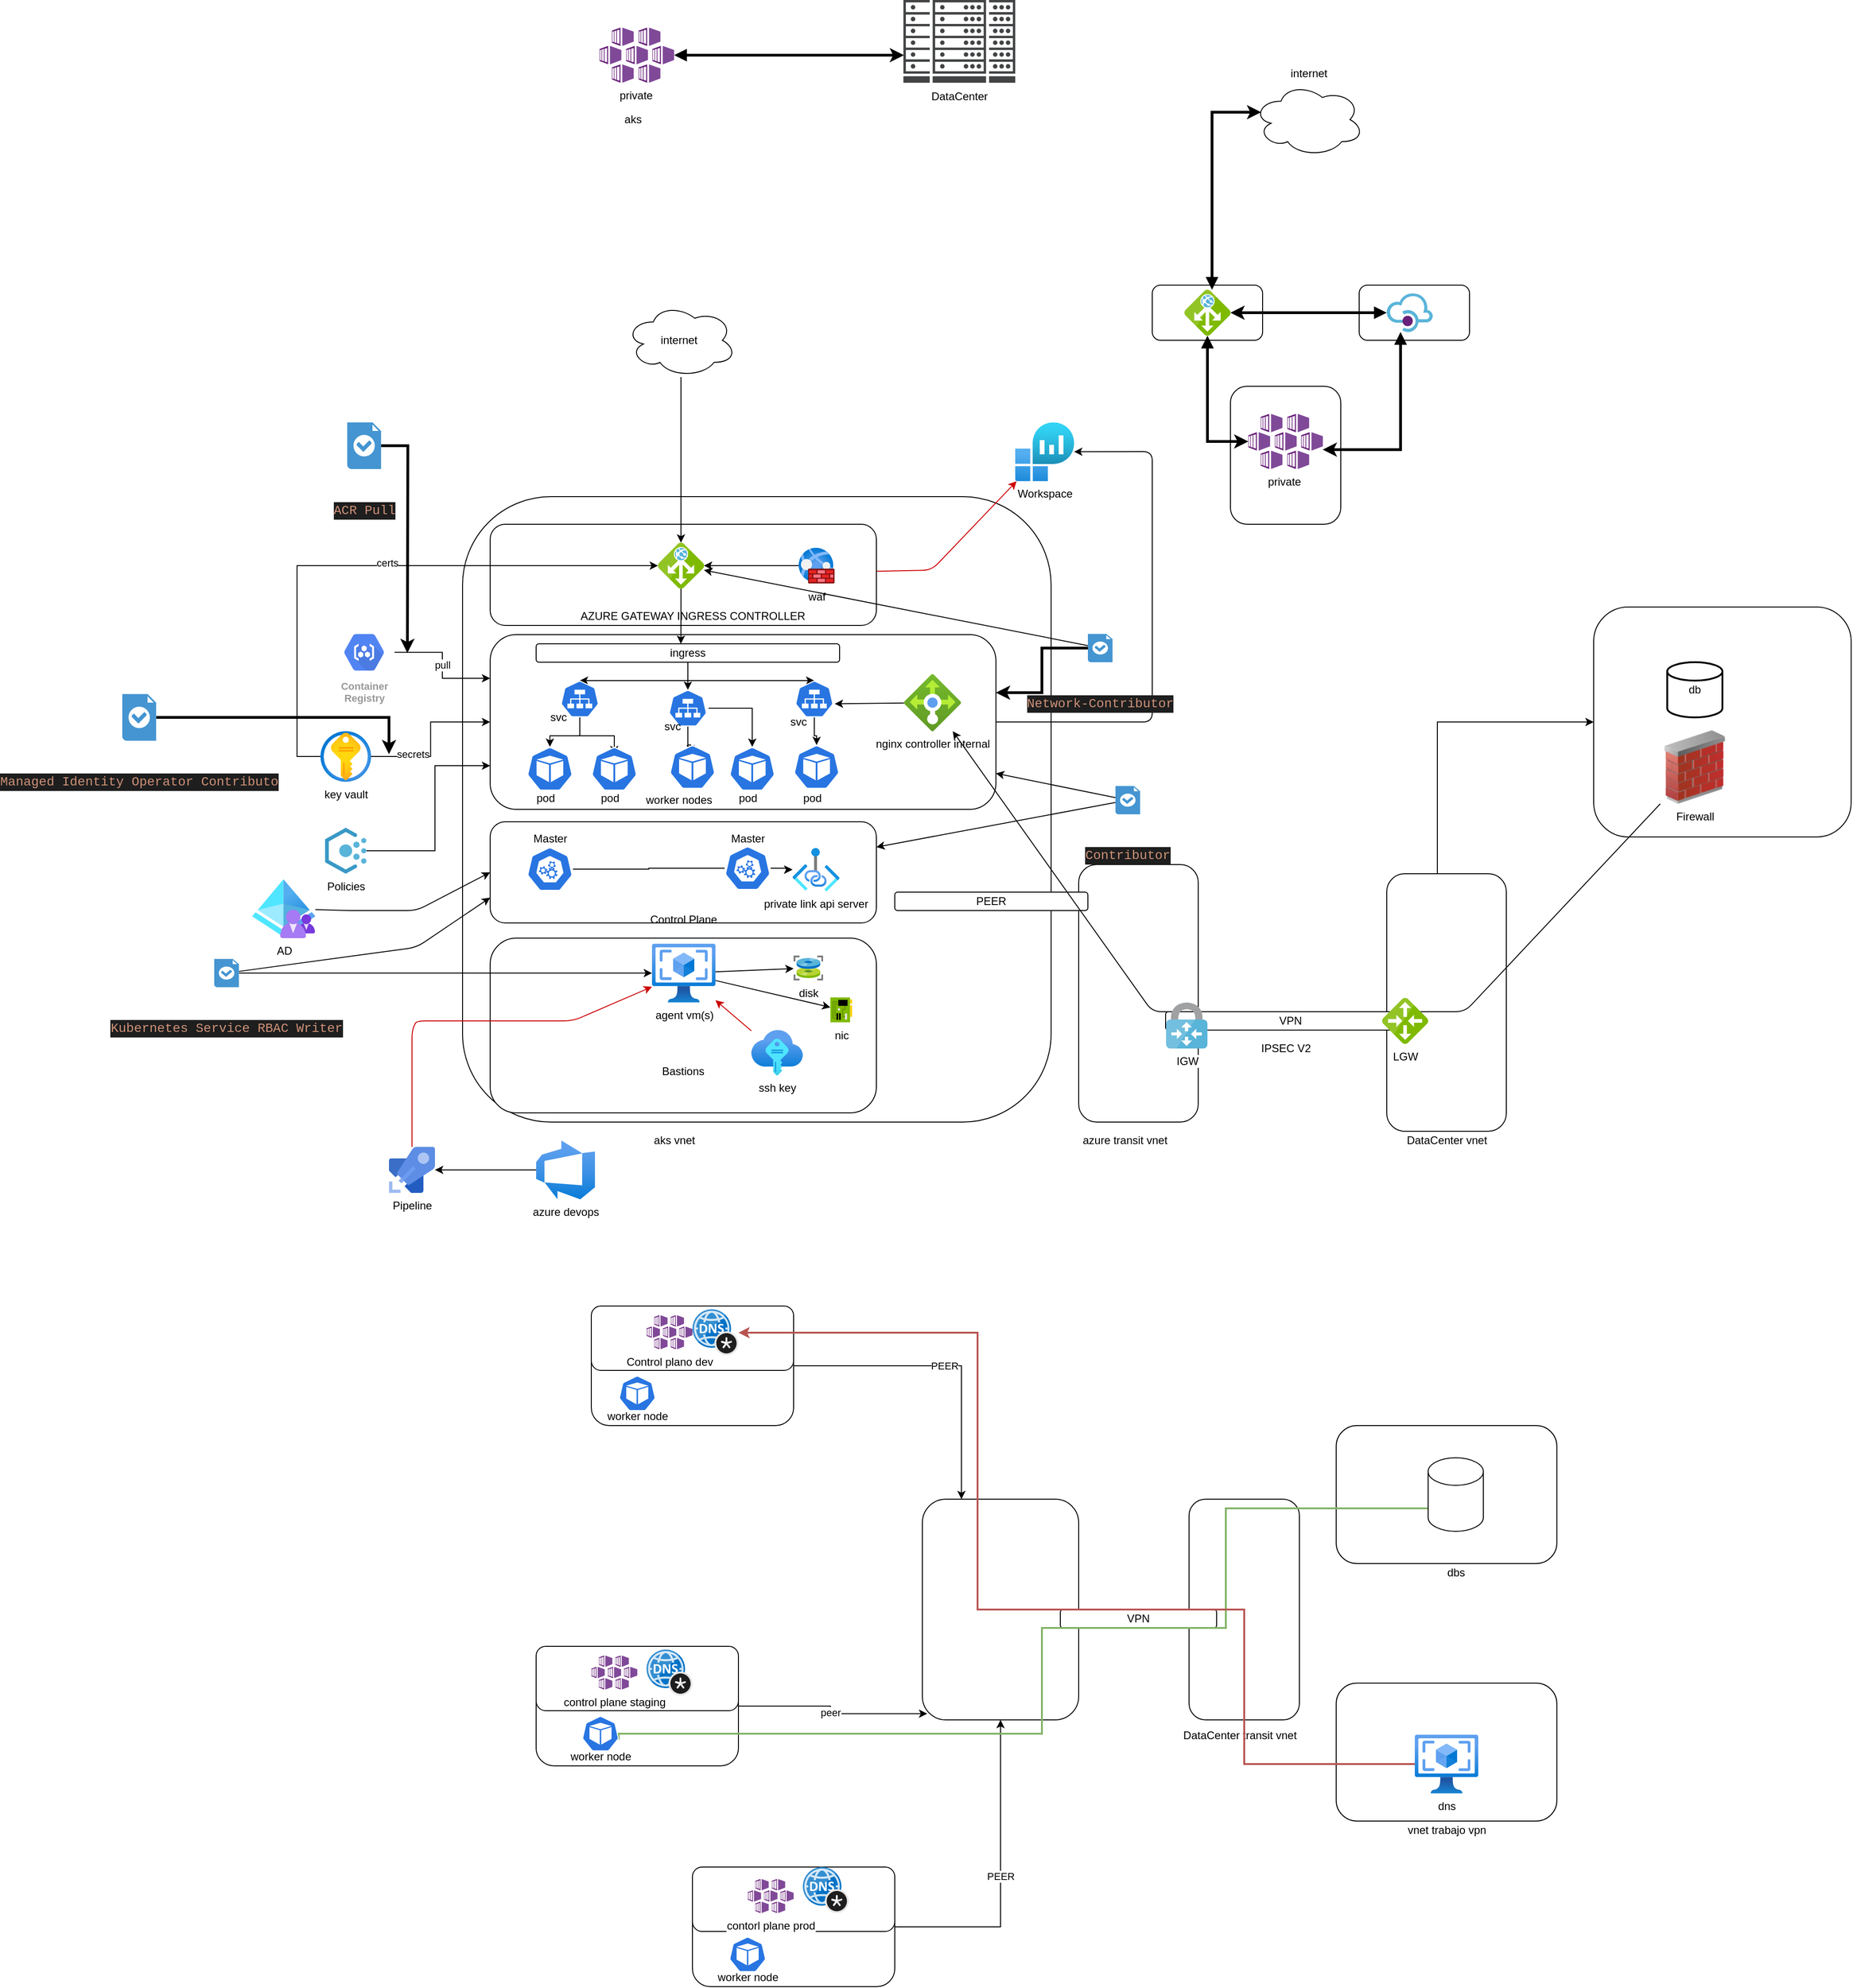 <mxfile>
    <diagram id="TTThRsh9VHPhYnITPpra" name="Page-1">
        <mxGraphModel dx="2020" dy="2997" grid="1" gridSize="10" guides="1" tooltips="1" connect="1" arrows="1" fold="1" page="1" pageScale="1" pageWidth="850" pageHeight="1100" math="0" shadow="0">
            <root>
                <mxCell id="0"/>
                <mxCell id="1" parent="0"/>
                <mxCell id="mL5J574sADA0zTKe58MP-1" value="" style="rounded=1;whiteSpace=wrap;html=1;" parent="1" vertex="1">
                    <mxGeometry x="270" y="200" width="170" height="240" as="geometry"/>
                </mxCell>
                <mxCell id="mL5J574sADA0zTKe58MP-2" value="" style="rounded=1;whiteSpace=wrap;html=1;" parent="1" vertex="1">
                    <mxGeometry x="560" y="200" width="120" height="240" as="geometry"/>
                </mxCell>
                <mxCell id="mL5J574sADA0zTKe58MP-3" value="VPN" style="rounded=1;whiteSpace=wrap;html=1;" parent="1" vertex="1">
                    <mxGeometry x="420" y="320" width="170" height="20" as="geometry"/>
                </mxCell>
                <mxCell id="mL5J574sADA0zTKe58MP-6" value="DataCenter transit vnet" style="text;html=1;align=center;verticalAlign=middle;resizable=0;points=[];autosize=1;strokeColor=none;fillColor=none;" parent="1" vertex="1">
                    <mxGeometry x="540" y="442" width="150" height="30" as="geometry"/>
                </mxCell>
                <mxCell id="mL5J574sADA0zTKe58MP-7" value="" style="rounded=1;whiteSpace=wrap;html=1;" parent="1" vertex="1">
                    <mxGeometry x="720" y="120" width="240" height="150" as="geometry"/>
                </mxCell>
                <mxCell id="mL5J574sADA0zTKe58MP-8" value="dbs" style="text;html=1;align=center;verticalAlign=middle;resizable=0;points=[];autosize=1;strokeColor=none;fillColor=none;" parent="1" vertex="1">
                    <mxGeometry x="835" y="270" width="30" height="20" as="geometry"/>
                </mxCell>
                <mxCell id="mL5J574sADA0zTKe58MP-9" value="" style="rounded=1;whiteSpace=wrap;html=1;" parent="1" vertex="1">
                    <mxGeometry x="720" y="400" width="240" height="150" as="geometry"/>
                </mxCell>
                <mxCell id="mL5J574sADA0zTKe58MP-10" value="vnet trabajo vpn" style="text;html=1;align=center;verticalAlign=middle;resizable=0;points=[];autosize=1;strokeColor=none;fillColor=none;" parent="1" vertex="1">
                    <mxGeometry x="790" y="550" width="100" height="20" as="geometry"/>
                </mxCell>
                <mxCell id="mL5J574sADA0zTKe58MP-37" value="PEER" style="edgeStyle=orthogonalEdgeStyle;rounded=0;orthogonalLoop=1;jettySize=auto;html=1;entryX=0.25;entryY=0;entryDx=0;entryDy=0;" parent="1" source="mL5J574sADA0zTKe58MP-11" target="mL5J574sADA0zTKe58MP-1" edge="1">
                    <mxGeometry relative="1" as="geometry">
                        <mxPoint x="320" y="240" as="targetPoint"/>
                        <Array as="points">
                            <mxPoint x="313" y="55"/>
                        </Array>
                    </mxGeometry>
                </mxCell>
                <mxCell id="mL5J574sADA0zTKe58MP-11" value="" style="rounded=1;whiteSpace=wrap;html=1;" parent="1" vertex="1">
                    <mxGeometry x="-90" y="-10" width="220" height="130" as="geometry"/>
                </mxCell>
                <mxCell id="mL5J574sADA0zTKe58MP-12" value="" style="rounded=1;whiteSpace=wrap;html=1;" parent="1" vertex="1">
                    <mxGeometry x="-90" y="-10" width="220" height="70" as="geometry"/>
                </mxCell>
                <mxCell id="mL5J574sADA0zTKe58MP-38" value="peer" style="edgeStyle=orthogonalEdgeStyle;rounded=0;orthogonalLoop=1;jettySize=auto;html=1;entryX=0.031;entryY=0.972;entryDx=0;entryDy=0;entryPerimeter=0;" parent="1" source="mL5J574sADA0zTKe58MP-14" target="mL5J574sADA0zTKe58MP-1" edge="1">
                    <mxGeometry relative="1" as="geometry"/>
                </mxCell>
                <mxCell id="mL5J574sADA0zTKe58MP-14" value="" style="rounded=1;whiteSpace=wrap;html=1;" parent="1" vertex="1">
                    <mxGeometry x="-150" y="360" width="220" height="130" as="geometry"/>
                </mxCell>
                <mxCell id="mL5J574sADA0zTKe58MP-15" value="" style="rounded=1;whiteSpace=wrap;html=1;" parent="1" vertex="1">
                    <mxGeometry x="-150" y="360" width="220" height="70" as="geometry"/>
                </mxCell>
                <mxCell id="mL5J574sADA0zTKe58MP-39" value="PEER" style="edgeStyle=orthogonalEdgeStyle;rounded=0;orthogonalLoop=1;jettySize=auto;html=1;entryX=0.5;entryY=1;entryDx=0;entryDy=0;" parent="1" source="mL5J574sADA0zTKe58MP-16" target="mL5J574sADA0zTKe58MP-1" edge="1">
                    <mxGeometry relative="1" as="geometry"/>
                </mxCell>
                <mxCell id="mL5J574sADA0zTKe58MP-16" value="" style="rounded=1;whiteSpace=wrap;html=1;" parent="1" vertex="1">
                    <mxGeometry x="20" y="600" width="220" height="130" as="geometry"/>
                </mxCell>
                <mxCell id="mL5J574sADA0zTKe58MP-17" value="" style="rounded=1;whiteSpace=wrap;html=1;" parent="1" vertex="1">
                    <mxGeometry x="20" y="600" width="220" height="70" as="geometry"/>
                </mxCell>
                <mxCell id="mL5J574sADA0zTKe58MP-27" value="Control plano dev" style="sketch=0;aspect=fixed;html=1;points=[];align=center;image;fontSize=12;image=img/lib/mscae/Kubernetes_Services.svg;" parent="1" vertex="1">
                    <mxGeometry x="-30" width="50" height="37" as="geometry"/>
                </mxCell>
                <mxCell id="mL5J574sADA0zTKe58MP-28" value="control plane staging" style="sketch=0;aspect=fixed;html=1;points=[];align=center;image;fontSize=12;image=img/lib/mscae/Kubernetes_Services.svg;" parent="1" vertex="1">
                    <mxGeometry x="-90" y="370" width="50" height="37" as="geometry"/>
                </mxCell>
                <mxCell id="mL5J574sADA0zTKe58MP-29" value="contorl plane prod" style="sketch=0;aspect=fixed;html=1;points=[];align=center;image;fontSize=12;image=img/lib/mscae/Kubernetes_Services.svg;" parent="1" vertex="1">
                    <mxGeometry x="80" y="613" width="50" height="37" as="geometry"/>
                </mxCell>
                <mxCell id="mL5J574sADA0zTKe58MP-30" value="" style="sketch=0;html=1;dashed=0;whitespace=wrap;fillColor=#2875E2;strokeColor=#ffffff;points=[[0.005,0.63,0],[0.1,0.2,0],[0.9,0.2,0],[0.5,0,0],[0.995,0.63,0],[0.72,0.99,0],[0.5,1,0],[0.28,0.99,0]];shape=mxgraph.kubernetes.icon;prIcon=pod" parent="1" vertex="1">
                    <mxGeometry x="-60" y="60" width="40" height="50" as="geometry"/>
                </mxCell>
                <mxCell id="mL5J574sADA0zTKe58MP-31" value="worker node" style="text;html=1;align=center;verticalAlign=middle;resizable=0;points=[];autosize=1;strokeColor=none;fillColor=none;" parent="1" vertex="1">
                    <mxGeometry x="-80" y="100" width="80" height="20" as="geometry"/>
                </mxCell>
                <mxCell id="mL5J574sADA0zTKe58MP-47" style="edgeStyle=orthogonalEdgeStyle;rounded=0;orthogonalLoop=1;jettySize=auto;html=1;entryX=0;entryY=0.5;entryDx=0;entryDy=0;entryPerimeter=0;strokeWidth=2;fillColor=#d5e8d4;strokeColor=#82b366;exitX=0.995;exitY=0.63;exitDx=0;exitDy=0;exitPerimeter=0;" parent="1" source="mL5J574sADA0zTKe58MP-32" target="mL5J574sADA0zTKe58MP-40" edge="1">
                    <mxGeometry relative="1" as="geometry">
                        <Array as="points">
                            <mxPoint x="-60" y="455"/>
                            <mxPoint x="400" y="455"/>
                            <mxPoint x="400" y="340"/>
                            <mxPoint x="600" y="340"/>
                            <mxPoint x="600" y="210"/>
                            <mxPoint x="830" y="210"/>
                            <mxPoint x="830" y="195"/>
                        </Array>
                    </mxGeometry>
                </mxCell>
                <mxCell id="mL5J574sADA0zTKe58MP-32" value="" style="sketch=0;html=1;dashed=0;whitespace=wrap;fillColor=#2875E2;strokeColor=#ffffff;points=[[0.005,0.63,0],[0.1,0.2,0],[0.9,0.2,0],[0.5,0,0],[0.995,0.63,0],[0.72,0.99,0],[0.5,1,0],[0.28,0.99,0]];shape=mxgraph.kubernetes.icon;prIcon=pod" parent="1" vertex="1">
                    <mxGeometry x="-100" y="430" width="40" height="50" as="geometry"/>
                </mxCell>
                <mxCell id="mL5J574sADA0zTKe58MP-33" value="worker node" style="text;html=1;align=center;verticalAlign=middle;resizable=0;points=[];autosize=1;strokeColor=none;fillColor=none;" parent="1" vertex="1">
                    <mxGeometry x="-120" y="470" width="80" height="20" as="geometry"/>
                </mxCell>
                <mxCell id="mL5J574sADA0zTKe58MP-34" value="" style="sketch=0;html=1;dashed=0;whitespace=wrap;fillColor=#2875E2;strokeColor=#ffffff;points=[[0.005,0.63,0],[0.1,0.2,0],[0.9,0.2,0],[0.5,0,0],[0.995,0.63,0],[0.72,0.99,0],[0.5,1,0],[0.28,0.99,0]];shape=mxgraph.kubernetes.icon;prIcon=pod" parent="1" vertex="1">
                    <mxGeometry x="60" y="670" width="40" height="50" as="geometry"/>
                </mxCell>
                <mxCell id="mL5J574sADA0zTKe58MP-35" value="worker node" style="text;html=1;align=center;verticalAlign=middle;resizable=0;points=[];autosize=1;strokeColor=none;fillColor=none;" parent="1" vertex="1">
                    <mxGeometry x="40" y="710" width="80" height="20" as="geometry"/>
                </mxCell>
                <mxCell id="mL5J574sADA0zTKe58MP-40" value="" style="shape=cylinder3;whiteSpace=wrap;html=1;boundedLbl=1;backgroundOutline=1;size=15;" parent="1" vertex="1">
                    <mxGeometry x="820" y="155" width="60" height="80" as="geometry"/>
                </mxCell>
                <mxCell id="mL5J574sADA0zTKe58MP-42" value="" style="sketch=0;aspect=fixed;html=1;points=[];align=center;image;fontSize=12;image=img/lib/mscae/DNS_Private_Zones.svg;" parent="1" vertex="1">
                    <mxGeometry x="20" y="-6.5" width="50" height="50" as="geometry"/>
                </mxCell>
                <mxCell id="mL5J574sADA0zTKe58MP-43" value="" style="sketch=0;aspect=fixed;html=1;points=[];align=center;image;fontSize=12;image=img/lib/mscae/DNS_Private_Zones.svg;" parent="1" vertex="1">
                    <mxGeometry x="-30" y="363.5" width="50" height="50" as="geometry"/>
                </mxCell>
                <mxCell id="mL5J574sADA0zTKe58MP-44" value="" style="sketch=0;aspect=fixed;html=1;points=[];align=center;image;fontSize=12;image=img/lib/mscae/DNS_Private_Zones.svg;" parent="1" vertex="1">
                    <mxGeometry x="140" y="600" width="50" height="50" as="geometry"/>
                </mxCell>
                <mxCell id="mL5J574sADA0zTKe58MP-46" style="edgeStyle=orthogonalEdgeStyle;rounded=0;orthogonalLoop=1;jettySize=auto;html=1;fillColor=#f8cecc;strokeColor=#b85450;strokeWidth=2;" parent="1" source="mL5J574sADA0zTKe58MP-45" target="mL5J574sADA0zTKe58MP-42" edge="1">
                    <mxGeometry relative="1" as="geometry">
                        <Array as="points">
                            <mxPoint x="620" y="488"/>
                            <mxPoint x="620" y="320"/>
                            <mxPoint x="330" y="320"/>
                            <mxPoint x="330" y="19"/>
                        </Array>
                        <mxPoint x="396.07" y="330.059" as="targetPoint"/>
                    </mxGeometry>
                </mxCell>
                <mxCell id="mL5J574sADA0zTKe58MP-45" value="dns" style="aspect=fixed;html=1;points=[];align=center;image;fontSize=12;image=img/lib/azure2/compute/VM_Images_Classic.svg;" parent="1" vertex="1">
                    <mxGeometry x="805.5" y="456" width="69" height="64" as="geometry"/>
                </mxCell>
                <mxCell id="GSVdhNLgLnMVehnlgmYs-1" value="" style="rounded=1;whiteSpace=wrap;html=1;" parent="1" vertex="1">
                    <mxGeometry x="-230" y="-890" width="640" height="680" as="geometry"/>
                </mxCell>
                <mxCell id="GSVdhNLgLnMVehnlgmYs-2" value="" style="rounded=1;whiteSpace=wrap;html=1;" parent="1" vertex="1">
                    <mxGeometry x="440" y="-490" width="130" height="280" as="geometry"/>
                </mxCell>
                <mxCell id="GSVdhNLgLnMVehnlgmYs-3" value="PEER" style="rounded=1;whiteSpace=wrap;html=1;" parent="1" vertex="1">
                    <mxGeometry x="240" y="-460" width="210" height="20" as="geometry"/>
                </mxCell>
                <mxCell id="24" style="edgeStyle=none;html=1;strokeColor=#CC0000;" parent="1" source="GSVdhNLgLnMVehnlgmYs-4" target="23" edge="1">
                    <mxGeometry relative="1" as="geometry">
                        <Array as="points">
                            <mxPoint x="280" y="-810"/>
                        </Array>
                    </mxGeometry>
                </mxCell>
                <mxCell id="GSVdhNLgLnMVehnlgmYs-4" value="" style="rounded=1;whiteSpace=wrap;html=1;" parent="1" vertex="1">
                    <mxGeometry x="-200" y="-860" width="420" height="110" as="geometry"/>
                </mxCell>
                <mxCell id="25" style="edgeStyle=none;html=1;" parent="1" source="GSVdhNLgLnMVehnlgmYs-5" target="23" edge="1">
                    <mxGeometry relative="1" as="geometry">
                        <Array as="points">
                            <mxPoint x="520" y="-645"/>
                            <mxPoint x="520" y="-939"/>
                        </Array>
                    </mxGeometry>
                </mxCell>
                <mxCell id="GSVdhNLgLnMVehnlgmYs-5" value="" style="rounded=1;whiteSpace=wrap;html=1;" parent="1" vertex="1">
                    <mxGeometry x="-200" y="-740" width="550" height="190" as="geometry"/>
                </mxCell>
                <mxCell id="GSVdhNLgLnMVehnlgmYs-6" value="" style="rounded=1;whiteSpace=wrap;html=1;" parent="1" vertex="1">
                    <mxGeometry x="-200" y="-536.5" width="420" height="110" as="geometry"/>
                </mxCell>
                <mxCell id="GSVdhNLgLnMVehnlgmYs-7" value="aks vnet" style="text;html=1;align=center;verticalAlign=middle;resizable=0;points=[];autosize=1;strokeColor=none;fillColor=none;" parent="1" vertex="1">
                    <mxGeometry x="-30" y="-200" width="60" height="20" as="geometry"/>
                </mxCell>
                <mxCell id="GSVdhNLgLnMVehnlgmYs-8" value="AZURE GATEWAY INGRESS CONTROLLER" style="text;html=1;align=center;verticalAlign=middle;resizable=0;points=[];autosize=1;strokeColor=none;fillColor=none;" parent="1" vertex="1">
                    <mxGeometry x="-110" y="-770" width="260" height="20" as="geometry"/>
                </mxCell>
                <mxCell id="GSVdhNLgLnMVehnlgmYs-9" value="worker nodes" style="text;html=1;align=center;verticalAlign=middle;resizable=0;points=[];autosize=1;strokeColor=none;fillColor=none;" parent="1" vertex="1">
                    <mxGeometry x="-40" y="-570" width="90" height="20" as="geometry"/>
                </mxCell>
                <mxCell id="GSVdhNLgLnMVehnlgmYs-10" value="Control Plane" style="text;html=1;align=center;verticalAlign=middle;resizable=0;points=[];autosize=1;strokeColor=none;fillColor=none;" parent="1" vertex="1">
                    <mxGeometry x="-35" y="-440" width="90" height="20" as="geometry"/>
                </mxCell>
                <mxCell id="GSVdhNLgLnMVehnlgmYs-63" style="edgeStyle=orthogonalEdgeStyle;rounded=0;orthogonalLoop=1;jettySize=auto;html=1;entryX=0;entryY=0.5;entryDx=0;entryDy=0;" parent="1" source="GSVdhNLgLnMVehnlgmYs-11" target="GSVdhNLgLnMVehnlgmYs-13" edge="1">
                    <mxGeometry relative="1" as="geometry">
                        <Array as="points">
                            <mxPoint x="830" y="-645"/>
                        </Array>
                    </mxGeometry>
                </mxCell>
                <mxCell id="GSVdhNLgLnMVehnlgmYs-11" value="" style="rounded=1;whiteSpace=wrap;html=1;" parent="1" vertex="1">
                    <mxGeometry x="775" y="-480" width="130" height="280" as="geometry"/>
                </mxCell>
                <mxCell id="GSVdhNLgLnMVehnlgmYs-12" value="VPN" style="rounded=1;whiteSpace=wrap;html=1;" parent="1" vertex="1">
                    <mxGeometry x="534.5" y="-330" width="271" height="20" as="geometry"/>
                </mxCell>
                <mxCell id="GSVdhNLgLnMVehnlgmYs-13" value="" style="rounded=1;whiteSpace=wrap;html=1;" parent="1" vertex="1">
                    <mxGeometry x="1000" y="-770" width="280" height="250" as="geometry"/>
                </mxCell>
                <mxCell id="GSVdhNLgLnMVehnlgmYs-14" value="private link api server" style="aspect=fixed;html=1;points=[];align=center;image;fontSize=12;image=img/lib/azure2/networking/Private_Link.svg;" parent="1" vertex="1">
                    <mxGeometry x="128.73" y="-508" width="51.27" height="47" as="geometry"/>
                </mxCell>
                <mxCell id="GSVdhNLgLnMVehnlgmYs-23" style="edgeStyle=orthogonalEdgeStyle;rounded=0;orthogonalLoop=1;jettySize=auto;html=1;entryX=0.477;entryY=0;entryDx=0;entryDy=0;entryPerimeter=0;" parent="1" source="GSVdhNLgLnMVehnlgmYs-15" target="GSVdhNLgLnMVehnlgmYs-18" edge="1">
                    <mxGeometry relative="1" as="geometry"/>
                </mxCell>
                <mxCell id="GSVdhNLgLnMVehnlgmYs-15" value="" style="sketch=0;aspect=fixed;html=1;points=[];align=center;image;fontSize=12;image=img/lib/mscae/Application_Gateway.svg;" parent="1" vertex="1">
                    <mxGeometry x="-17.5" y="-840" width="50" height="50" as="geometry"/>
                </mxCell>
                <mxCell id="GSVdhNLgLnMVehnlgmYs-24" style="edgeStyle=orthogonalEdgeStyle;rounded=0;orthogonalLoop=1;jettySize=auto;html=1;" parent="1" source="GSVdhNLgLnMVehnlgmYs-18" target="GSVdhNLgLnMVehnlgmYs-19" edge="1">
                    <mxGeometry relative="1" as="geometry"/>
                </mxCell>
                <mxCell id="GSVdhNLgLnMVehnlgmYs-25" style="edgeStyle=orthogonalEdgeStyle;rounded=0;orthogonalLoop=1;jettySize=auto;html=1;entryX=0.5;entryY=0;entryDx=0;entryDy=0;entryPerimeter=0;" parent="1" source="GSVdhNLgLnMVehnlgmYs-18" target="GSVdhNLgLnMVehnlgmYs-21" edge="1">
                    <mxGeometry relative="1" as="geometry"/>
                </mxCell>
                <mxCell id="GSVdhNLgLnMVehnlgmYs-26" style="edgeStyle=orthogonalEdgeStyle;rounded=0;orthogonalLoop=1;jettySize=auto;html=1;entryX=0.5;entryY=0;entryDx=0;entryDy=0;entryPerimeter=0;" parent="1" source="GSVdhNLgLnMVehnlgmYs-18" target="GSVdhNLgLnMVehnlgmYs-20" edge="1">
                    <mxGeometry relative="1" as="geometry"/>
                </mxCell>
                <mxCell id="GSVdhNLgLnMVehnlgmYs-18" value="ingress" style="rounded=1;whiteSpace=wrap;html=1;" parent="1" vertex="1">
                    <mxGeometry x="-150" y="-730" width="330" height="20" as="geometry"/>
                </mxCell>
                <mxCell id="GSVdhNLgLnMVehnlgmYs-34" style="edgeStyle=orthogonalEdgeStyle;rounded=0;orthogonalLoop=1;jettySize=auto;html=1;entryX=0.5;entryY=0.167;entryDx=0;entryDy=0;entryPerimeter=0;" parent="1" source="GSVdhNLgLnMVehnlgmYs-19" target="GSVdhNLgLnMVehnlgmYs-27" edge="1">
                    <mxGeometry relative="1" as="geometry"/>
                </mxCell>
                <mxCell id="GSVdhNLgLnMVehnlgmYs-35" style="edgeStyle=orthogonalEdgeStyle;rounded=0;orthogonalLoop=1;jettySize=auto;html=1;entryX=0.5;entryY=0;entryDx=0;entryDy=0;entryPerimeter=0;" parent="1" source="GSVdhNLgLnMVehnlgmYs-19" target="GSVdhNLgLnMVehnlgmYs-22" edge="1">
                    <mxGeometry relative="1" as="geometry"/>
                </mxCell>
                <mxCell id="GSVdhNLgLnMVehnlgmYs-19" value="" style="sketch=0;html=1;dashed=0;whitespace=wrap;fillColor=#2875E2;strokeColor=#ffffff;points=[[0.005,0.63,0],[0.1,0.2,0],[0.9,0.2,0],[0.5,0,0],[0.995,0.63,0],[0.72,0.99,0],[0.5,1,0],[0.28,0.99,0]];shape=mxgraph.kubernetes.icon;prIcon=svc" parent="1" vertex="1">
                    <mxGeometry x="-125" y="-690" width="45" height="40" as="geometry"/>
                </mxCell>
                <mxCell id="GSVdhNLgLnMVehnlgmYs-31" style="edgeStyle=orthogonalEdgeStyle;rounded=0;orthogonalLoop=1;jettySize=auto;html=1;entryX=0.46;entryY=0.188;entryDx=0;entryDy=0;entryPerimeter=0;" parent="1" source="GSVdhNLgLnMVehnlgmYs-20" target="GSVdhNLgLnMVehnlgmYs-29" edge="1">
                    <mxGeometry relative="1" as="geometry"/>
                </mxCell>
                <mxCell id="GSVdhNLgLnMVehnlgmYs-32" style="edgeStyle=orthogonalEdgeStyle;rounded=0;orthogonalLoop=1;jettySize=auto;html=1;entryX=0.5;entryY=0;entryDx=0;entryDy=0;entryPerimeter=0;" parent="1" source="GSVdhNLgLnMVehnlgmYs-20" target="GSVdhNLgLnMVehnlgmYs-30" edge="1">
                    <mxGeometry relative="1" as="geometry"/>
                </mxCell>
                <mxCell id="GSVdhNLgLnMVehnlgmYs-20" value="" style="sketch=0;html=1;dashed=0;whitespace=wrap;fillColor=#2875E2;strokeColor=#ffffff;points=[[0.005,0.63,0],[0.1,0.2,0],[0.9,0.2,0],[0.5,0,0],[0.995,0.63,0],[0.72,0.99,0],[0.5,1,0],[0.28,0.99,0]];shape=mxgraph.kubernetes.icon;prIcon=svc" parent="1" vertex="1">
                    <mxGeometry x="-7.5" y="-680" width="45" height="40" as="geometry"/>
                </mxCell>
                <mxCell id="GSVdhNLgLnMVehnlgmYs-33" style="edgeStyle=orthogonalEdgeStyle;rounded=0;orthogonalLoop=1;jettySize=auto;html=1;entryX=0.5;entryY=0;entryDx=0;entryDy=0;entryPerimeter=0;" parent="1" source="GSVdhNLgLnMVehnlgmYs-21" target="GSVdhNLgLnMVehnlgmYs-28" edge="1">
                    <mxGeometry relative="1" as="geometry"/>
                </mxCell>
                <mxCell id="GSVdhNLgLnMVehnlgmYs-21" value="" style="sketch=0;html=1;dashed=0;whitespace=wrap;fillColor=#2875E2;strokeColor=#ffffff;points=[[0.005,0.63,0],[0.1,0.2,0],[0.9,0.2,0],[0.5,0,0],[0.995,0.63,0],[0.72,0.99,0],[0.5,1,0],[0.28,0.99,0]];shape=mxgraph.kubernetes.icon;prIcon=svc" parent="1" vertex="1">
                    <mxGeometry x="130" y="-690" width="45" height="40" as="geometry"/>
                </mxCell>
                <mxCell id="GSVdhNLgLnMVehnlgmYs-22" value="" style="sketch=0;html=1;dashed=0;whitespace=wrap;fillColor=#2875E2;strokeColor=#ffffff;points=[[0.005,0.63,0],[0.1,0.2,0],[0.9,0.2,0],[0.5,0,0],[0.995,0.63,0],[0.72,0.99,0],[0.5,1,0],[0.28,0.99,0]];shape=mxgraph.kubernetes.icon;prIcon=pod" parent="1" vertex="1">
                    <mxGeometry x="-160" y="-618" width="50" height="48" as="geometry"/>
                </mxCell>
                <mxCell id="GSVdhNLgLnMVehnlgmYs-27" value="" style="sketch=0;html=1;dashed=0;whitespace=wrap;fillColor=#2875E2;strokeColor=#ffffff;points=[[0.005,0.63,0],[0.1,0.2,0],[0.9,0.2,0],[0.5,0,0],[0.995,0.63,0],[0.72,0.99,0],[0.5,1,0],[0.28,0.99,0]];shape=mxgraph.kubernetes.icon;prIcon=pod" parent="1" vertex="1">
                    <mxGeometry x="-90" y="-618" width="50" height="48" as="geometry"/>
                </mxCell>
                <mxCell id="GSVdhNLgLnMVehnlgmYs-28" value="" style="sketch=0;html=1;dashed=0;whitespace=wrap;fillColor=#2875E2;strokeColor=#ffffff;points=[[0.005,0.63,0],[0.1,0.2,0],[0.9,0.2,0],[0.5,0,0],[0.995,0.63,0],[0.72,0.99,0],[0.5,1,0],[0.28,0.99,0]];shape=mxgraph.kubernetes.icon;prIcon=pod" parent="1" vertex="1">
                    <mxGeometry x="130" y="-620" width="50" height="48" as="geometry"/>
                </mxCell>
                <mxCell id="GSVdhNLgLnMVehnlgmYs-29" value="" style="sketch=0;html=1;dashed=0;whitespace=wrap;fillColor=#2875E2;strokeColor=#ffffff;points=[[0.005,0.63,0],[0.1,0.2,0],[0.9,0.2,0],[0.5,0,0],[0.995,0.63,0],[0.72,0.99,0],[0.5,1,0],[0.28,0.99,0]];shape=mxgraph.kubernetes.icon;prIcon=pod" parent="1" vertex="1">
                    <mxGeometry x="-5" y="-620" width="50" height="48" as="geometry"/>
                </mxCell>
                <mxCell id="GSVdhNLgLnMVehnlgmYs-30" value="" style="sketch=0;html=1;dashed=0;whitespace=wrap;fillColor=#2875E2;strokeColor=#ffffff;points=[[0.005,0.63,0],[0.1,0.2,0],[0.9,0.2,0],[0.5,0,0],[0.995,0.63,0],[0.72,0.99,0],[0.5,1,0],[0.28,0.99,0]];shape=mxgraph.kubernetes.icon;prIcon=pod" parent="1" vertex="1">
                    <mxGeometry x="60" y="-618" width="50" height="48" as="geometry"/>
                </mxCell>
                <mxCell id="GSVdhNLgLnMVehnlgmYs-37" style="edgeStyle=orthogonalEdgeStyle;rounded=0;orthogonalLoop=1;jettySize=auto;html=1;" parent="1" source="GSVdhNLgLnMVehnlgmYs-36" target="GSVdhNLgLnMVehnlgmYs-15" edge="1">
                    <mxGeometry relative="1" as="geometry"/>
                </mxCell>
                <mxCell id="GSVdhNLgLnMVehnlgmYs-36" value="waf" style="aspect=fixed;html=1;points=[];align=center;image;fontSize=12;image=img/lib/azure2/networking/Web_Application_Firewall_Policies_WAF.svg;" parent="1" vertex="1">
                    <mxGeometry x="135.5" y="-834.5" width="39" height="39" as="geometry"/>
                </mxCell>
                <mxCell id="GSVdhNLgLnMVehnlgmYs-42" style="edgeStyle=orthogonalEdgeStyle;rounded=0;orthogonalLoop=1;jettySize=auto;html=1;startArrow=none;" parent="1" source="GSVdhNLgLnMVehnlgmYs-39" target="GSVdhNLgLnMVehnlgmYs-14" edge="1">
                    <mxGeometry relative="1" as="geometry"/>
                </mxCell>
                <mxCell id="GSVdhNLgLnMVehnlgmYs-38" value="" style="sketch=0;html=1;dashed=0;whitespace=wrap;fillColor=#2875E2;strokeColor=#ffffff;points=[[0.005,0.63,0],[0.1,0.2,0],[0.9,0.2,0],[0.5,0,0],[0.995,0.63,0],[0.72,0.99,0],[0.5,1,0],[0.28,0.99,0]];shape=mxgraph.kubernetes.icon;prIcon=master" parent="1" vertex="1">
                    <mxGeometry x="-160" y="-509" width="50" height="48" as="geometry"/>
                </mxCell>
                <mxCell id="GSVdhNLgLnMVehnlgmYs-41" style="edgeStyle=orthogonalEdgeStyle;rounded=0;orthogonalLoop=1;jettySize=auto;html=1;" parent="1" source="GSVdhNLgLnMVehnlgmYs-39" target="GSVdhNLgLnMVehnlgmYs-14" edge="1">
                    <mxGeometry relative="1" as="geometry"/>
                </mxCell>
                <mxCell id="GSVdhNLgLnMVehnlgmYs-43" value="svc" style="text;html=1;align=center;verticalAlign=middle;resizable=0;points=[];autosize=1;strokeColor=none;fillColor=none;" parent="1" vertex="1">
                    <mxGeometry x="-141" y="-660" width="30" height="20" as="geometry"/>
                </mxCell>
                <mxCell id="GSVdhNLgLnMVehnlgmYs-44" value="svc" style="text;html=1;align=center;verticalAlign=middle;resizable=0;points=[];autosize=1;strokeColor=none;fillColor=none;" parent="1" vertex="1">
                    <mxGeometry x="-17.5" y="-650" width="30" height="20" as="geometry"/>
                </mxCell>
                <mxCell id="GSVdhNLgLnMVehnlgmYs-45" value="svc" style="text;html=1;align=center;verticalAlign=middle;resizable=0;points=[];autosize=1;strokeColor=none;fillColor=none;" parent="1" vertex="1">
                    <mxGeometry x="120" y="-655" width="30" height="20" as="geometry"/>
                </mxCell>
                <mxCell id="GSVdhNLgLnMVehnlgmYs-46" value="pod" style="text;html=1;align=center;verticalAlign=middle;resizable=0;points=[];autosize=1;strokeColor=none;fillColor=none;" parent="1" vertex="1">
                    <mxGeometry x="-160" y="-572" width="40" height="20" as="geometry"/>
                </mxCell>
                <mxCell id="GSVdhNLgLnMVehnlgmYs-48" value="pod" style="text;html=1;align=center;verticalAlign=middle;resizable=0;points=[];autosize=1;strokeColor=none;fillColor=none;" parent="1" vertex="1">
                    <mxGeometry x="-90" y="-572" width="40" height="20" as="geometry"/>
                </mxCell>
                <mxCell id="GSVdhNLgLnMVehnlgmYs-49" value="pod" style="text;html=1;align=center;verticalAlign=middle;resizable=0;points=[];autosize=1;strokeColor=none;fillColor=none;" parent="1" vertex="1">
                    <mxGeometry x="60" y="-572" width="40" height="20" as="geometry"/>
                </mxCell>
                <mxCell id="GSVdhNLgLnMVehnlgmYs-50" value="pod" style="text;html=1;align=center;verticalAlign=middle;resizable=0;points=[];autosize=1;strokeColor=none;fillColor=none;" parent="1" vertex="1">
                    <mxGeometry x="130" y="-572" width="40" height="20" as="geometry"/>
                </mxCell>
                <mxCell id="GSVdhNLgLnMVehnlgmYs-52" value="pull" style="edgeStyle=orthogonalEdgeStyle;rounded=0;orthogonalLoop=1;jettySize=auto;html=1;entryX=0;entryY=0.25;entryDx=0;entryDy=0;" parent="1" source="GSVdhNLgLnMVehnlgmYs-51" target="GSVdhNLgLnMVehnlgmYs-5" edge="1">
                    <mxGeometry relative="1" as="geometry"/>
                </mxCell>
                <mxCell id="GSVdhNLgLnMVehnlgmYs-51" value="Container&#10;Registry" style="sketch=0;html=1;fillColor=#5184F3;strokeColor=none;verticalAlign=top;labelPosition=center;verticalLabelPosition=bottom;align=center;spacingTop=-6;fontSize=11;fontStyle=1;fontColor=#999999;shape=mxgraph.gcp2.hexIcon;prIcon=container_registry" parent="1" vertex="1">
                    <mxGeometry x="-370" y="-750" width="66" height="58.5" as="geometry"/>
                </mxCell>
                <mxCell id="GSVdhNLgLnMVehnlgmYs-54" style="edgeStyle=orthogonalEdgeStyle;rounded=0;orthogonalLoop=1;jettySize=auto;html=1;" parent="1" source="GSVdhNLgLnMVehnlgmYs-53" target="GSVdhNLgLnMVehnlgmYs-5" edge="1">
                    <mxGeometry relative="1" as="geometry"/>
                </mxCell>
                <mxCell id="GSVdhNLgLnMVehnlgmYs-59" value="secrets" style="edgeLabel;html=1;align=center;verticalAlign=middle;resizable=0;points=[];" parent="GSVdhNLgLnMVehnlgmYs-54" vertex="1" connectable="0">
                    <mxGeometry x="-0.467" y="4" relative="1" as="geometry">
                        <mxPoint x="1" y="1" as="offset"/>
                    </mxGeometry>
                </mxCell>
                <mxCell id="GSVdhNLgLnMVehnlgmYs-57" style="edgeStyle=orthogonalEdgeStyle;rounded=0;orthogonalLoop=1;jettySize=auto;html=1;" parent="1" source="GSVdhNLgLnMVehnlgmYs-53" target="GSVdhNLgLnMVehnlgmYs-15" edge="1">
                    <mxGeometry relative="1" as="geometry">
                        <Array as="points">
                            <mxPoint x="-410" y="-607"/>
                            <mxPoint x="-410" y="-815"/>
                        </Array>
                    </mxGeometry>
                </mxCell>
                <mxCell id="GSVdhNLgLnMVehnlgmYs-58" value="certs" style="edgeLabel;html=1;align=center;verticalAlign=middle;resizable=0;points=[];" parent="GSVdhNLgLnMVehnlgmYs-57" vertex="1" connectable="0">
                    <mxGeometry x="0.058" y="3" relative="1" as="geometry">
                        <mxPoint as="offset"/>
                    </mxGeometry>
                </mxCell>
                <mxCell id="GSVdhNLgLnMVehnlgmYs-53" value="key vault" style="aspect=fixed;html=1;points=[];align=center;image;fontSize=12;image=img/lib/azure2/security/Key_Vaults.svg;" parent="1" vertex="1">
                    <mxGeometry x="-384.5" y="-635" width="55" height="55" as="geometry"/>
                </mxCell>
                <mxCell id="GSVdhNLgLnMVehnlgmYs-56" style="edgeStyle=orthogonalEdgeStyle;rounded=0;orthogonalLoop=1;jettySize=auto;html=1;" parent="1" source="GSVdhNLgLnMVehnlgmYs-55" target="GSVdhNLgLnMVehnlgmYs-15" edge="1">
                    <mxGeometry relative="1" as="geometry"/>
                </mxCell>
                <mxCell id="GSVdhNLgLnMVehnlgmYs-55" value="" style="ellipse;shape=cloud;whiteSpace=wrap;html=1;" parent="1" vertex="1">
                    <mxGeometry x="-52.5" y="-1100" width="120" height="80" as="geometry"/>
                </mxCell>
                <mxCell id="GSVdhNLgLnMVehnlgmYs-61" style="edgeStyle=orthogonalEdgeStyle;rounded=0;orthogonalLoop=1;jettySize=auto;html=1;entryX=0;entryY=0.75;entryDx=0;entryDy=0;" parent="1" source="GSVdhNLgLnMVehnlgmYs-60" target="GSVdhNLgLnMVehnlgmYs-5" edge="1">
                    <mxGeometry relative="1" as="geometry">
                        <Array as="points">
                            <mxPoint x="-260" y="-505"/>
                            <mxPoint x="-260" y="-597"/>
                        </Array>
                    </mxGeometry>
                </mxCell>
                <mxCell id="GSVdhNLgLnMVehnlgmYs-60" value="Policies" style="sketch=0;aspect=fixed;html=1;points=[];align=center;image;fontSize=12;image=img/lib/mscae/Policy.svg;" parent="1" vertex="1">
                    <mxGeometry x="-379.5" y="-530" width="45" height="50" as="geometry"/>
                </mxCell>
                <mxCell id="GSVdhNLgLnMVehnlgmYs-62" value="db" style="strokeWidth=2;html=1;shape=mxgraph.flowchart.database;whiteSpace=wrap;" parent="1" vertex="1">
                    <mxGeometry x="1080" y="-710" width="60" height="60" as="geometry"/>
                </mxCell>
                <mxCell id="GSVdhNLgLnMVehnlgmYs-68" value="azure transit vnet" style="text;html=1;align=center;verticalAlign=middle;resizable=0;points=[];autosize=1;strokeColor=none;fillColor=none;" parent="1" vertex="1">
                    <mxGeometry x="435" y="-200" width="110" height="20" as="geometry"/>
                </mxCell>
                <mxCell id="GSVdhNLgLnMVehnlgmYs-69" value="DataCenter vnet" style="text;html=1;align=center;verticalAlign=middle;resizable=0;points=[];autosize=1;strokeColor=none;fillColor=none;" parent="1" vertex="1">
                    <mxGeometry x="785" y="-205" width="110" height="30" as="geometry"/>
                </mxCell>
                <mxCell id="GSVdhNLgLnMVehnlgmYs-71" style="edgeStyle=orthogonalEdgeStyle;rounded=0;orthogonalLoop=1;jettySize=auto;html=1;strokeWidth=3;" parent="1" source="GSVdhNLgLnMVehnlgmYs-70" edge="1">
                    <mxGeometry relative="1" as="geometry">
                        <mxPoint x="-290" y="-720" as="targetPoint"/>
                    </mxGeometry>
                </mxCell>
                <mxCell id="GSVdhNLgLnMVehnlgmYs-70" value="&#10;&#10;&lt;div style=&quot;color: rgb(212, 212, 212); background-color: rgb(30, 30, 30); font-family: consolas, &amp;quot;courier new&amp;quot;, monospace; font-weight: normal; font-size: 14px; line-height: 19px;&quot;&gt;&lt;div&gt;&lt;span style=&quot;color: #ce9178&quot;&gt;ACR Pull&lt;/span&gt;&lt;/div&gt;&lt;/div&gt;&#10;&#10;" style="shadow=0;dashed=0;html=1;strokeColor=none;fillColor=#4495D1;labelPosition=center;verticalLabelPosition=bottom;verticalAlign=top;align=center;outlineConnect=0;shape=mxgraph.veeam.2d.role;" parent="1" vertex="1">
                    <mxGeometry x="-355.4" y="-970.8" width="36.8" height="50.8" as="geometry"/>
                </mxCell>
                <mxCell id="GSVdhNLgLnMVehnlgmYs-73" style="edgeStyle=orthogonalEdgeStyle;rounded=0;orthogonalLoop=1;jettySize=auto;html=1;strokeWidth=3;" parent="1" source="GSVdhNLgLnMVehnlgmYs-72" edge="1">
                    <mxGeometry relative="1" as="geometry">
                        <mxPoint x="-310" y="-610" as="targetPoint"/>
                        <Array as="points">
                            <mxPoint x="-310" y="-650"/>
                        </Array>
                    </mxGeometry>
                </mxCell>
                <mxCell id="GSVdhNLgLnMVehnlgmYs-72" value="&#10;&#10;&lt;div style=&quot;color: rgb(212, 212, 212); background-color: rgb(30, 30, 30); font-family: consolas, &amp;quot;courier new&amp;quot;, monospace; font-weight: normal; font-size: 14px; line-height: 19px;&quot;&gt;&lt;div&gt;&lt;span style=&quot;color: #ce9178&quot;&gt;Managed Identity Operator Contributo&lt;/span&gt;&lt;/div&gt;&lt;/div&gt;&#10;&#10;" style="shadow=0;dashed=0;html=1;strokeColor=none;fillColor=#4495D1;labelPosition=center;verticalLabelPosition=bottom;verticalAlign=top;align=center;outlineConnect=0;shape=mxgraph.veeam.2d.role;" parent="1" vertex="1">
                    <mxGeometry x="-600" y="-675.4" width="36.8" height="50.8" as="geometry"/>
                </mxCell>
                <mxCell id="GSVdhNLgLnMVehnlgmYs-76" style="edgeStyle=orthogonalEdgeStyle;rounded=0;orthogonalLoop=1;jettySize=auto;html=1;entryX=1;entryY=0.332;entryDx=0;entryDy=0;entryPerimeter=0;strokeWidth=3;" parent="1" source="GSVdhNLgLnMVehnlgmYs-74" target="GSVdhNLgLnMVehnlgmYs-5" edge="1">
                    <mxGeometry relative="1" as="geometry"/>
                </mxCell>
                <mxCell id="2" style="edgeStyle=none;html=1;" parent="1" source="GSVdhNLgLnMVehnlgmYs-74" target="GSVdhNLgLnMVehnlgmYs-15" edge="1">
                    <mxGeometry relative="1" as="geometry"/>
                </mxCell>
                <mxCell id="GSVdhNLgLnMVehnlgmYs-74" value="&#10;&#10;&lt;div style=&quot;color: rgb(212, 212, 212); background-color: rgb(30, 30, 30); font-family: consolas, &amp;quot;courier new&amp;quot;, monospace; font-weight: normal; font-size: 14px; line-height: 19px;&quot;&gt;&lt;div&gt;&lt;span style=&quot;color: #ce9178&quot;&gt;Network-Contributor&lt;/span&gt;&lt;/div&gt;&lt;/div&gt;&#10;&#10;" style="shadow=0;dashed=0;html=1;strokeColor=none;fillColor=#4495D1;labelPosition=center;verticalLabelPosition=bottom;verticalAlign=top;align=center;outlineConnect=0;shape=mxgraph.veeam.2d.role;" parent="1" vertex="1">
                    <mxGeometry x="450" y="-740.8" width="26.8" height="30.8" as="geometry"/>
                </mxCell>
                <mxCell id="GSVdhNLgLnMVehnlgmYs-77" value="internet" style="text;html=1;align=center;verticalAlign=middle;resizable=0;points=[];autosize=1;strokeColor=none;fillColor=none;" parent="1" vertex="1">
                    <mxGeometry x="-25" y="-1070" width="60" height="20" as="geometry"/>
                </mxCell>
                <mxCell id="GSVdhNLgLnMVehnlgmYs-83" style="edgeStyle=orthogonalEdgeStyle;rounded=0;orthogonalLoop=1;jettySize=auto;html=1;strokeWidth=3;startArrow=block;startFill=1;" parent="1" source="GSVdhNLgLnMVehnlgmYs-78" edge="1">
                    <mxGeometry relative="1" as="geometry">
                        <mxPoint x="250" y="-1370" as="targetPoint"/>
                    </mxGeometry>
                </mxCell>
                <mxCell id="GSVdhNLgLnMVehnlgmYs-78" value="private&amp;nbsp;" style="sketch=0;aspect=fixed;html=1;points=[];align=center;image;fontSize=12;image=img/lib/mscae/Kubernetes_Services.svg;" parent="1" vertex="1">
                    <mxGeometry x="-81" y="-1400" width="81.08" height="60" as="geometry"/>
                </mxCell>
                <mxCell id="GSVdhNLgLnMVehnlgmYs-79" value="aks" style="text;html=1;align=center;verticalAlign=middle;resizable=0;points=[];autosize=1;strokeColor=none;fillColor=none;" parent="1" vertex="1">
                    <mxGeometry x="-60" y="-1310" width="30" height="20" as="geometry"/>
                </mxCell>
                <mxCell id="GSVdhNLgLnMVehnlgmYs-85" value="IPSEC V2" style="text;html=1;align=center;verticalAlign=middle;resizable=0;points=[];autosize=1;strokeColor=none;fillColor=none;" parent="1" vertex="1">
                    <mxGeometry x="630" y="-300" width="70" height="20" as="geometry"/>
                </mxCell>
                <mxCell id="10" style="edgeStyle=none;html=1;entryX=0;entryY=0.5;entryDx=0;entryDy=0;" parent="1" source="GSVdhNLgLnMVehnlgmYs-88" target="GSVdhNLgLnMVehnlgmYs-6" edge="1">
                    <mxGeometry relative="1" as="geometry">
                        <Array as="points">
                            <mxPoint x="-353" y="-440"/>
                            <mxPoint x="-280" y="-440"/>
                        </Array>
                    </mxGeometry>
                </mxCell>
                <mxCell id="GSVdhNLgLnMVehnlgmYs-88" value="AD" style="aspect=fixed;html=1;points=[];align=center;image;fontSize=12;image=img/lib/azure2/identity/Azure_AD_B2C.svg;" parent="1" vertex="1">
                    <mxGeometry x="-459" y="-474" width="69" height="64" as="geometry"/>
                </mxCell>
                <mxCell id="GSVdhNLgLnMVehnlgmYs-90" value="" style="rounded=1;whiteSpace=wrap;html=1;" parent="1" vertex="1">
                    <mxGeometry x="520" y="-1120" width="120" height="60" as="geometry"/>
                </mxCell>
                <mxCell id="GSVdhNLgLnMVehnlgmYs-91" value="" style="rounded=1;whiteSpace=wrap;html=1;" parent="1" vertex="1">
                    <mxGeometry x="605" y="-1010" width="120" height="150" as="geometry"/>
                </mxCell>
                <mxCell id="GSVdhNLgLnMVehnlgmYs-92" value="" style="rounded=1;whiteSpace=wrap;html=1;" parent="1" vertex="1">
                    <mxGeometry x="745" y="-1120" width="120" height="60" as="geometry"/>
                </mxCell>
                <mxCell id="GSVdhNLgLnMVehnlgmYs-98" style="edgeStyle=orthogonalEdgeStyle;rounded=0;orthogonalLoop=1;jettySize=auto;html=1;entryX=0.07;entryY=0.4;entryDx=0;entryDy=0;entryPerimeter=0;startArrow=block;startFill=1;strokeWidth=3;" parent="1" source="GSVdhNLgLnMVehnlgmYs-93" target="GSVdhNLgLnMVehnlgmYs-96" edge="1">
                    <mxGeometry relative="1" as="geometry">
                        <Array as="points">
                            <mxPoint x="585" y="-1308"/>
                        </Array>
                    </mxGeometry>
                </mxCell>
                <mxCell id="GSVdhNLgLnMVehnlgmYs-99" style="edgeStyle=orthogonalEdgeStyle;rounded=0;orthogonalLoop=1;jettySize=auto;html=1;startArrow=block;startFill=1;strokeWidth=3;" parent="1" source="GSVdhNLgLnMVehnlgmYs-93" target="GSVdhNLgLnMVehnlgmYs-94" edge="1">
                    <mxGeometry relative="1" as="geometry">
                        <Array as="points">
                            <mxPoint x="580" y="-950"/>
                        </Array>
                    </mxGeometry>
                </mxCell>
                <mxCell id="GSVdhNLgLnMVehnlgmYs-93" value="" style="sketch=0;aspect=fixed;html=1;points=[];align=center;image;fontSize=12;image=img/lib/mscae/Application_Gateway.svg;" parent="1" vertex="1">
                    <mxGeometry x="555" y="-1115" width="50" height="50" as="geometry"/>
                </mxCell>
                <mxCell id="GSVdhNLgLnMVehnlgmYs-94" value="private&amp;nbsp;" style="sketch=0;aspect=fixed;html=1;points=[];align=center;image;fontSize=12;image=img/lib/mscae/Kubernetes_Services.svg;" parent="1" vertex="1">
                    <mxGeometry x="624.46" y="-980" width="81.08" height="60" as="geometry"/>
                </mxCell>
                <mxCell id="GSVdhNLgLnMVehnlgmYs-100" style="edgeStyle=orthogonalEdgeStyle;rounded=0;orthogonalLoop=1;jettySize=auto;html=1;startArrow=block;startFill=1;strokeWidth=3;" parent="1" source="GSVdhNLgLnMVehnlgmYs-95" target="GSVdhNLgLnMVehnlgmYs-93" edge="1">
                    <mxGeometry relative="1" as="geometry"/>
                </mxCell>
                <mxCell id="GSVdhNLgLnMVehnlgmYs-101" style="edgeStyle=orthogonalEdgeStyle;rounded=0;orthogonalLoop=1;jettySize=auto;html=1;entryX=0.998;entryY=0.648;entryDx=0;entryDy=0;entryPerimeter=0;startArrow=block;startFill=1;strokeWidth=3;" parent="1" source="GSVdhNLgLnMVehnlgmYs-95" target="GSVdhNLgLnMVehnlgmYs-94" edge="1">
                    <mxGeometry relative="1" as="geometry">
                        <Array as="points">
                            <mxPoint x="790" y="-941"/>
                        </Array>
                    </mxGeometry>
                </mxCell>
                <mxCell id="GSVdhNLgLnMVehnlgmYs-95" value="" style="sketch=0;aspect=fixed;html=1;points=[];align=center;image;fontSize=12;image=img/lib/mscae/API_Management.svg;" parent="1" vertex="1">
                    <mxGeometry x="775" y="-1111" width="50" height="42" as="geometry"/>
                </mxCell>
                <mxCell id="GSVdhNLgLnMVehnlgmYs-96" value="" style="ellipse;shape=cloud;whiteSpace=wrap;html=1;" parent="1" vertex="1">
                    <mxGeometry x="630" y="-1340" width="120" height="80" as="geometry"/>
                </mxCell>
                <mxCell id="GSVdhNLgLnMVehnlgmYs-97" value="internet" style="text;html=1;align=center;verticalAlign=middle;resizable=0;points=[];autosize=1;strokeColor=none;fillColor=none;" parent="1" vertex="1">
                    <mxGeometry x="660" y="-1360" width="60" height="20" as="geometry"/>
                </mxCell>
                <mxCell id="6" style="edgeStyle=none;html=1;" parent="1" source="5" target="GSVdhNLgLnMVehnlgmYs-5" edge="1">
                    <mxGeometry relative="1" as="geometry"/>
                </mxCell>
                <mxCell id="7" style="edgeStyle=none;html=1;entryX=1;entryY=0.25;entryDx=0;entryDy=0;" parent="1" source="5" target="GSVdhNLgLnMVehnlgmYs-6" edge="1">
                    <mxGeometry relative="1" as="geometry"/>
                </mxCell>
                <mxCell id="5" value="&#10;&#10;&lt;div style=&quot;color: rgb(212, 212, 212); background-color: rgb(30, 30, 30); font-family: consolas, &amp;quot;courier new&amp;quot;, monospace; font-weight: normal; font-size: 14px; line-height: 19px;&quot;&gt;&lt;div&gt;&lt;span style=&quot;color: #ce9178&quot;&gt;Contributor&lt;/span&gt;&lt;/div&gt;&lt;/div&gt;&#10;&#10;" style="shadow=0;dashed=0;html=1;strokeColor=none;fillColor=#4495D1;labelPosition=center;verticalLabelPosition=bottom;verticalAlign=top;align=center;outlineConnect=0;shape=mxgraph.veeam.2d.role;" parent="1" vertex="1">
                    <mxGeometry x="480" y="-575.4" width="26.8" height="30.8" as="geometry"/>
                </mxCell>
                <mxCell id="GSVdhNLgLnMVehnlgmYs-39" value="" style="sketch=0;html=1;dashed=0;whitespace=wrap;fillColor=#2875E2;strokeColor=#ffffff;points=[[0.005,0.63,0],[0.1,0.2,0],[0.9,0.2,0],[0.5,0,0],[0.995,0.63,0],[0.72,0.99,0],[0.5,1,0],[0.28,0.99,0]];shape=mxgraph.kubernetes.icon;prIcon=master" parent="1" vertex="1">
                    <mxGeometry x="55" y="-510" width="50" height="48" as="geometry"/>
                </mxCell>
                <mxCell id="8" value="" style="edgeStyle=orthogonalEdgeStyle;rounded=0;orthogonalLoop=1;jettySize=auto;html=1;endArrow=none;" parent="1" source="GSVdhNLgLnMVehnlgmYs-38" target="GSVdhNLgLnMVehnlgmYs-39" edge="1">
                    <mxGeometry relative="1" as="geometry">
                        <mxPoint x="-110" y="-485" as="sourcePoint"/>
                        <mxPoint x="128.73" y="-484.5" as="targetPoint"/>
                    </mxGeometry>
                </mxCell>
                <mxCell id="9" value="&lt;p style=&quot;line-height: 0.2&quot;&gt;Bastions&lt;/p&gt;" style="rounded=1;whiteSpace=wrap;html=1;spacingTop=100;" parent="1" vertex="1">
                    <mxGeometry x="-200" y="-410" width="420" height="190" as="geometry"/>
                </mxCell>
                <mxCell id="14" style="edgeStyle=none;html=1;" parent="1" source="11" target="12" edge="1">
                    <mxGeometry relative="1" as="geometry"/>
                </mxCell>
                <mxCell id="15" style="edgeStyle=none;html=1;" parent="1" source="11" target="13" edge="1">
                    <mxGeometry relative="1" as="geometry"/>
                </mxCell>
                <mxCell id="11" value="agent vm(s)" style="aspect=fixed;html=1;points=[];align=center;image;fontSize=12;image=img/lib/azure2/compute/VM_Images_Classic.svg;" parent="1" vertex="1">
                    <mxGeometry x="-24" y="-404" width="69" height="64" as="geometry"/>
                </mxCell>
                <mxCell id="12" value="disk" style="sketch=0;aspect=fixed;html=1;points=[];align=center;image;fontSize=12;image=img/lib/mscae/MD_snapshot.svg;" parent="1" vertex="1">
                    <mxGeometry x="130" y="-391" width="32.14" height="27" as="geometry"/>
                </mxCell>
                <mxCell id="13" value="nic" style="sketch=0;aspect=fixed;html=1;points=[];align=center;image;fontSize=12;image=img/lib/mscae/NetworkInterfaceCard.svg;" parent="1" vertex="1">
                    <mxGeometry x="170" y="-345.5" width="23.76" height="27" as="geometry"/>
                </mxCell>
                <mxCell id="17" style="edgeStyle=none;html=1;entryX=0;entryY=0.75;entryDx=0;entryDy=0;" parent="1" source="16" target="GSVdhNLgLnMVehnlgmYs-6" edge="1">
                    <mxGeometry relative="1" as="geometry">
                        <Array as="points">
                            <mxPoint x="-280" y="-400"/>
                        </Array>
                    </mxGeometry>
                </mxCell>
                <mxCell id="18" style="edgeStyle=none;html=1;" parent="1" source="16" target="11" edge="1">
                    <mxGeometry relative="1" as="geometry"/>
                </mxCell>
                <mxCell id="16" value="&#10;&#10;&lt;div style=&quot;color: rgb(212, 212, 212); background-color: rgb(30, 30, 30); font-family: consolas, &amp;quot;courier new&amp;quot;, monospace; font-weight: normal; font-size: 14px; line-height: 19px;&quot;&gt;&lt;div&gt;&lt;span style=&quot;color: #ce9178&quot;&gt;Kubernetes Service RBAC Writer&lt;/span&gt;&lt;/div&gt;&lt;/div&gt;&#10;&#10;" style="shadow=0;dashed=0;html=1;strokeColor=none;fillColor=#4495D1;labelPosition=center;verticalLabelPosition=bottom;verticalAlign=top;align=center;outlineConnect=0;shape=mxgraph.veeam.2d.role;" parent="1" vertex="1">
                    <mxGeometry x="-500" y="-387.4" width="26.8" height="30.8" as="geometry"/>
                </mxCell>
                <mxCell id="19" value="Master" style="text;html=1;align=center;verticalAlign=middle;resizable=0;points=[];autosize=1;strokeColor=none;fillColor=none;" parent="1" vertex="1">
                    <mxGeometry x="-160" y="-528" width="50" height="20" as="geometry"/>
                </mxCell>
                <mxCell id="20" value="Master" style="text;html=1;align=center;verticalAlign=middle;resizable=0;points=[];autosize=1;strokeColor=none;fillColor=none;" parent="1" vertex="1">
                    <mxGeometry x="55" y="-528" width="50" height="20" as="geometry"/>
                </mxCell>
                <mxCell id="28" style="edgeStyle=none;html=1;" parent="1" source="21" target="22" edge="1">
                    <mxGeometry relative="1" as="geometry"/>
                </mxCell>
                <mxCell id="21" value="azure devops" style="aspect=fixed;html=1;points=[];align=center;image;fontSize=12;image=img/lib/azure2/devops/Azure_DevOps.svg;" parent="1" vertex="1">
                    <mxGeometry x="-150" y="-190" width="64" height="64" as="geometry"/>
                </mxCell>
                <mxCell id="29" style="edgeStyle=none;html=1;strokeColor=#CC0000;" parent="1" source="22" target="11" edge="1">
                    <mxGeometry relative="1" as="geometry">
                        <Array as="points">
                            <mxPoint x="-285" y="-310"/>
                            <mxPoint x="-280" y="-320"/>
                            <mxPoint x="-110" y="-320"/>
                        </Array>
                    </mxGeometry>
                </mxCell>
                <mxCell id="22" value="Pipeline" style="sketch=0;aspect=fixed;html=1;points=[];align=center;image;fontSize=12;image=img/lib/mscae/Azure_Pipelines.svg;" parent="1" vertex="1">
                    <mxGeometry x="-310" y="-183" width="50" height="50" as="geometry"/>
                </mxCell>
                <mxCell id="23" value="Workspace" style="aspect=fixed;html=1;points=[];align=center;image;fontSize=12;image=img/lib/azure2/analytics/Log_Analytics_Workspaces.svg;" parent="1" vertex="1">
                    <mxGeometry x="371" y="-970.8" width="64" height="64" as="geometry"/>
                </mxCell>
                <mxCell id="34" style="edgeStyle=none;html=1;strokeColor=#CC0000;" parent="1" source="32" target="11" edge="1">
                    <mxGeometry relative="1" as="geometry"/>
                </mxCell>
                <mxCell id="32" value="ssh key" style="aspect=fixed;html=1;points=[];align=center;image;fontSize=12;image=img/lib/azure2/other/SSH_Keys.svg;" parent="1" vertex="1">
                    <mxGeometry x="84" y="-310" width="56" height="49.41" as="geometry"/>
                </mxCell>
                <mxCell id="36" style="edgeStyle=none;html=1;entryX=0.995;entryY=0.63;entryDx=0;entryDy=0;entryPerimeter=0;" parent="1" source="35" target="GSVdhNLgLnMVehnlgmYs-21" edge="1">
                    <mxGeometry relative="1" as="geometry"/>
                </mxCell>
                <mxCell id="35" value="nginx controller internal" style="aspect=fixed;html=1;points=[];align=center;image;fontSize=12;image=img/lib/azure2/networking/Load_Balancers.svg;" parent="1" vertex="1">
                    <mxGeometry x="250" y="-697" width="62" height="62" as="geometry"/>
                </mxCell>
                <mxCell id="38" style="edgeStyle=none;html=1;" parent="1" source="37" target="35" edge="1">
                    <mxGeometry relative="1" as="geometry">
                        <Array as="points">
                            <mxPoint x="860" y="-330"/>
                            <mxPoint x="690" y="-330"/>
                            <mxPoint x="520" y="-330"/>
                        </Array>
                    </mxGeometry>
                </mxCell>
                <mxCell id="37" value="Firewall" style="image;html=1;image=img/lib/clip_art/networking/Firewall_02_128x128.png" parent="1" vertex="1">
                    <mxGeometry x="1070" y="-636" width="80" height="80" as="geometry"/>
                </mxCell>
                <mxCell id="GSVdhNLgLnMVehnlgmYs-80" value="IGW" style="sketch=0;aspect=fixed;html=1;points=[];align=center;image;fontSize=12;image=img/lib/mscae/VPN_Gateway.svg;" parent="1" vertex="1">
                    <mxGeometry x="535" y="-340" width="45" height="50" as="geometry"/>
                </mxCell>
                <mxCell id="GSVdhNLgLnMVehnlgmYs-81" value="LGW" style="sketch=0;aspect=fixed;html=1;points=[];align=center;image;fontSize=12;image=img/lib/mscae/Local_Network_Gateways.svg;" parent="1" vertex="1">
                    <mxGeometry x="770" y="-345" width="50" height="50" as="geometry"/>
                </mxCell>
                <mxCell id="39" value="" style="sketch=0;pointerEvents=1;shadow=0;dashed=0;html=1;strokeColor=none;fillColor=#434445;aspect=fixed;labelPosition=center;verticalLabelPosition=bottom;verticalAlign=top;align=center;outlineConnect=0;shape=mxgraph.vvd.datacenter;" vertex="1" parent="1">
                    <mxGeometry x="249.38" y="-1430" width="121.62" height="90" as="geometry"/>
                </mxCell>
                <mxCell id="40" value="DataCenter" style="text;html=1;align=center;verticalAlign=middle;resizable=0;points=[];autosize=1;strokeColor=none;fillColor=none;" vertex="1" parent="1">
                    <mxGeometry x="270" y="-1340" width="80" height="30" as="geometry"/>
                </mxCell>
            </root>
        </mxGraphModel>
    </diagram>
</mxfile>